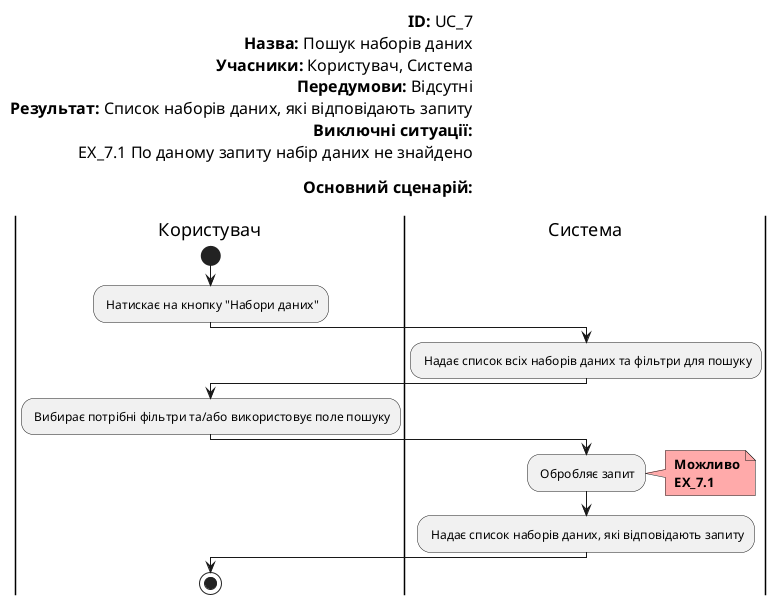 @startuml

    left header
        <font color=000 size=16><b>ID:</b> UC_7
        <font color=000 size=16><b>Назва:</b> Пошук наборів даних
        <font color=000 size=16><b>Учасники:</b> Користувач, Система
        <font color=000 size=16><b>Передумови:</b> Відсутні
        <font color=000 size=16><b>Результат:</b> Список наборів даних, які відповідають запиту
        <font color=000 size=16><b>Виключні ситуації:</b>
        <font color=000 size=16> EX_7.1 По даному запиту набір даних не знайдено
        
        <font color=000 size=16><b>Основний сценарій:</b>
        
    end header
    
    |Користувач|
        start
        : Натискає на кнопку "Набори даних";
        
    |Система|
        : Надає список всіх наборів даних та фільтри для пошуку;

    |Користувач|
        : Вибирає потрібні фільтри та/або використовує поле пошуку;
        
    |Система|
        : Обробляє запит;
        
        note right #ffaaaa
        <b> Можливо
        <b> EX_7.1
        end note
        
		: Надає список наборів даних, які відповідають запиту;
		
    |Користувач|
        stop;
    
@enduml

